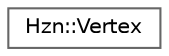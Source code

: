 digraph "Graphical Class Hierarchy"
{
 // LATEX_PDF_SIZE
  bgcolor="transparent";
  edge [fontname=Helvetica,fontsize=10,labelfontname=Helvetica,labelfontsize=10];
  node [fontname=Helvetica,fontsize=10,shape=box,height=0.2,width=0.4];
  rankdir="LR";
  Node0 [label="Hzn::Vertex",height=0.2,width=0.4,color="grey40", fillcolor="white", style="filled",URL="$struct_hzn_1_1_vertex.html",tooltip=" "];
}
